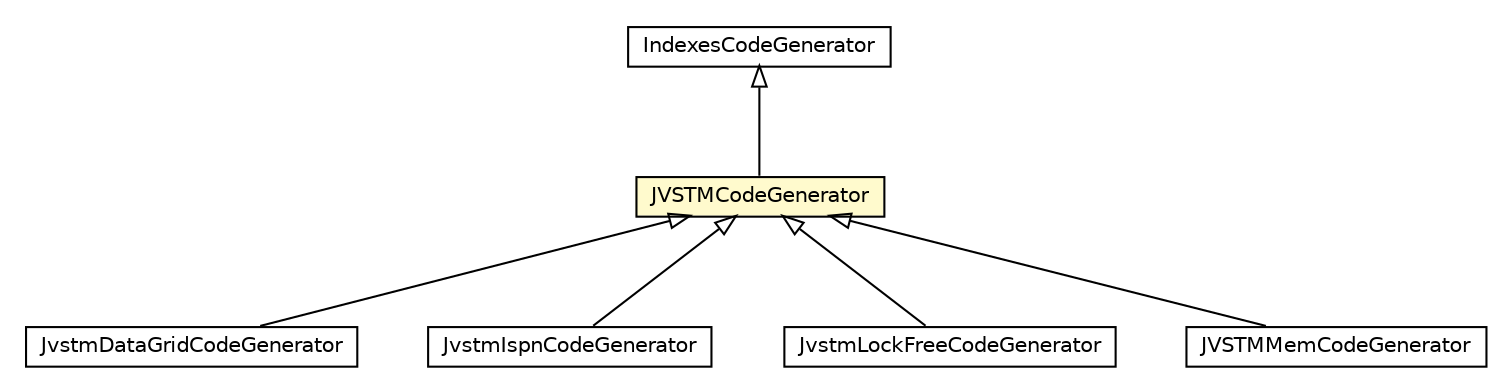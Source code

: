 #!/usr/local/bin/dot
#
# Class diagram 
# Generated by UMLGraph version 5.1 (http://www.umlgraph.org/)
#

digraph G {
	edge [fontname="Helvetica",fontsize=10,labelfontname="Helvetica",labelfontsize=10];
	node [fontname="Helvetica",fontsize=10,shape=plaintext];
	nodesep=0.25;
	ranksep=0.5;
	// pt.ist.fenixframework.dml.IndexesCodeGenerator
	c93732 [label=<<table title="pt.ist.fenixframework.dml.IndexesCodeGenerator" border="0" cellborder="1" cellspacing="0" cellpadding="2" port="p" href="../../dml/IndexesCodeGenerator.html">
		<tr><td><table border="0" cellspacing="0" cellpadding="1">
<tr><td align="center" balign="center"> IndexesCodeGenerator </td></tr>
		</table></td></tr>
		</table>>, fontname="Helvetica", fontcolor="black", fontsize=10.0];
	// pt.ist.fenixframework.backend.jvstm.JVSTMCodeGenerator
	c93885 [label=<<table title="pt.ist.fenixframework.backend.jvstm.JVSTMCodeGenerator" border="0" cellborder="1" cellspacing="0" cellpadding="2" port="p" bgcolor="lemonChiffon" href="./JVSTMCodeGenerator.html">
		<tr><td><table border="0" cellspacing="0" cellpadding="1">
<tr><td align="center" balign="center"> JVSTMCodeGenerator </td></tr>
		</table></td></tr>
		</table>>, fontname="Helvetica", fontcolor="black", fontsize=10.0];
	// pt.ist.fenixframework.backend.jvstm.datagrid.JvstmDataGridCodeGenerator
	c93935 [label=<<table title="pt.ist.fenixframework.backend.jvstm.datagrid.JvstmDataGridCodeGenerator" border="0" cellborder="1" cellspacing="0" cellpadding="2" port="p" href="./datagrid/JvstmDataGridCodeGenerator.html">
		<tr><td><table border="0" cellspacing="0" cellpadding="1">
<tr><td align="center" balign="center"> JvstmDataGridCodeGenerator </td></tr>
		</table></td></tr>
		</table>>, fontname="Helvetica", fontcolor="black", fontsize=10.0];
	// pt.ist.fenixframework.backend.jvstm.infinispan.JvstmIspnCodeGenerator
	c93940 [label=<<table title="pt.ist.fenixframework.backend.jvstm.infinispan.JvstmIspnCodeGenerator" border="0" cellborder="1" cellspacing="0" cellpadding="2" port="p" href="./infinispan/JvstmIspnCodeGenerator.html">
		<tr><td><table border="0" cellspacing="0" cellpadding="1">
<tr><td align="center" balign="center"> JvstmIspnCodeGenerator </td></tr>
		</table></td></tr>
		</table>>, fontname="Helvetica", fontcolor="black", fontsize=10.0];
	// pt.ist.fenixframework.backend.jvstm.lf.JvstmLockFreeCodeGenerator
	c93945 [label=<<table title="pt.ist.fenixframework.backend.jvstm.lf.JvstmLockFreeCodeGenerator" border="0" cellborder="1" cellspacing="0" cellpadding="2" port="p" href="./lf/JvstmLockFreeCodeGenerator.html">
		<tr><td><table border="0" cellspacing="0" cellpadding="1">
<tr><td align="center" balign="center"> JvstmLockFreeCodeGenerator </td></tr>
		</table></td></tr>
		</table>>, fontname="Helvetica", fontcolor="black", fontsize=10.0];
	// pt.ist.fenixframework.backend.jvstmmem.JVSTMMemCodeGenerator
	c93957 [label=<<table title="pt.ist.fenixframework.backend.jvstmmem.JVSTMMemCodeGenerator" border="0" cellborder="1" cellspacing="0" cellpadding="2" port="p" href="../jvstmmem/JVSTMMemCodeGenerator.html">
		<tr><td><table border="0" cellspacing="0" cellpadding="1">
<tr><td align="center" balign="center"> JVSTMMemCodeGenerator </td></tr>
		</table></td></tr>
		</table>>, fontname="Helvetica", fontcolor="black", fontsize=10.0];
	//pt.ist.fenixframework.backend.jvstm.JVSTMCodeGenerator extends pt.ist.fenixframework.dml.IndexesCodeGenerator
	c93732:p -> c93885:p [dir=back,arrowtail=empty];
	//pt.ist.fenixframework.backend.jvstm.datagrid.JvstmDataGridCodeGenerator extends pt.ist.fenixframework.backend.jvstm.JVSTMCodeGenerator
	c93885:p -> c93935:p [dir=back,arrowtail=empty];
	//pt.ist.fenixframework.backend.jvstm.infinispan.JvstmIspnCodeGenerator extends pt.ist.fenixframework.backend.jvstm.JVSTMCodeGenerator
	c93885:p -> c93940:p [dir=back,arrowtail=empty];
	//pt.ist.fenixframework.backend.jvstm.lf.JvstmLockFreeCodeGenerator extends pt.ist.fenixframework.backend.jvstm.JVSTMCodeGenerator
	c93885:p -> c93945:p [dir=back,arrowtail=empty];
	//pt.ist.fenixframework.backend.jvstmmem.JVSTMMemCodeGenerator extends pt.ist.fenixframework.backend.jvstm.JVSTMCodeGenerator
	c93885:p -> c93957:p [dir=back,arrowtail=empty];
}

